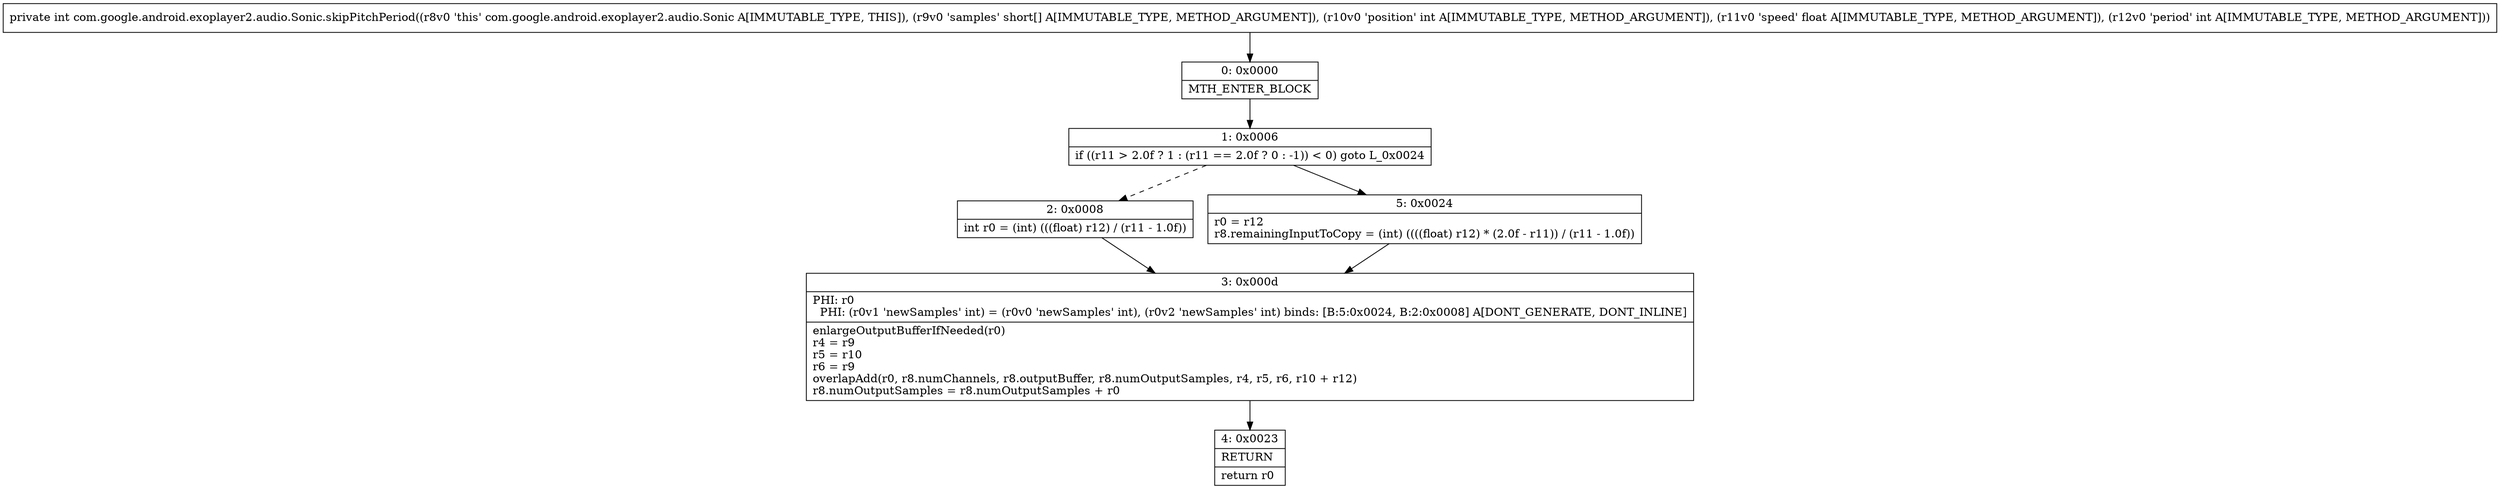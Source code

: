 digraph "CFG forcom.google.android.exoplayer2.audio.Sonic.skipPitchPeriod([SIFI)I" {
Node_0 [shape=record,label="{0\:\ 0x0000|MTH_ENTER_BLOCK\l}"];
Node_1 [shape=record,label="{1\:\ 0x0006|if ((r11 \> 2.0f ? 1 : (r11 == 2.0f ? 0 : \-1)) \< 0) goto L_0x0024\l}"];
Node_2 [shape=record,label="{2\:\ 0x0008|int r0 = (int) (((float) r12) \/ (r11 \- 1.0f))\l}"];
Node_3 [shape=record,label="{3\:\ 0x000d|PHI: r0 \l  PHI: (r0v1 'newSamples' int) = (r0v0 'newSamples' int), (r0v2 'newSamples' int) binds: [B:5:0x0024, B:2:0x0008] A[DONT_GENERATE, DONT_INLINE]\l|enlargeOutputBufferIfNeeded(r0)\lr4 = r9\lr5 = r10\lr6 = r9\loverlapAdd(r0, r8.numChannels, r8.outputBuffer, r8.numOutputSamples, r4, r5, r6, r10 + r12)\lr8.numOutputSamples = r8.numOutputSamples + r0\l}"];
Node_4 [shape=record,label="{4\:\ 0x0023|RETURN\l|return r0\l}"];
Node_5 [shape=record,label="{5\:\ 0x0024|r0 = r12\lr8.remainingInputToCopy = (int) ((((float) r12) * (2.0f \- r11)) \/ (r11 \- 1.0f))\l}"];
MethodNode[shape=record,label="{private int com.google.android.exoplayer2.audio.Sonic.skipPitchPeriod((r8v0 'this' com.google.android.exoplayer2.audio.Sonic A[IMMUTABLE_TYPE, THIS]), (r9v0 'samples' short[] A[IMMUTABLE_TYPE, METHOD_ARGUMENT]), (r10v0 'position' int A[IMMUTABLE_TYPE, METHOD_ARGUMENT]), (r11v0 'speed' float A[IMMUTABLE_TYPE, METHOD_ARGUMENT]), (r12v0 'period' int A[IMMUTABLE_TYPE, METHOD_ARGUMENT])) }"];
MethodNode -> Node_0;
Node_0 -> Node_1;
Node_1 -> Node_2[style=dashed];
Node_1 -> Node_5;
Node_2 -> Node_3;
Node_3 -> Node_4;
Node_5 -> Node_3;
}


